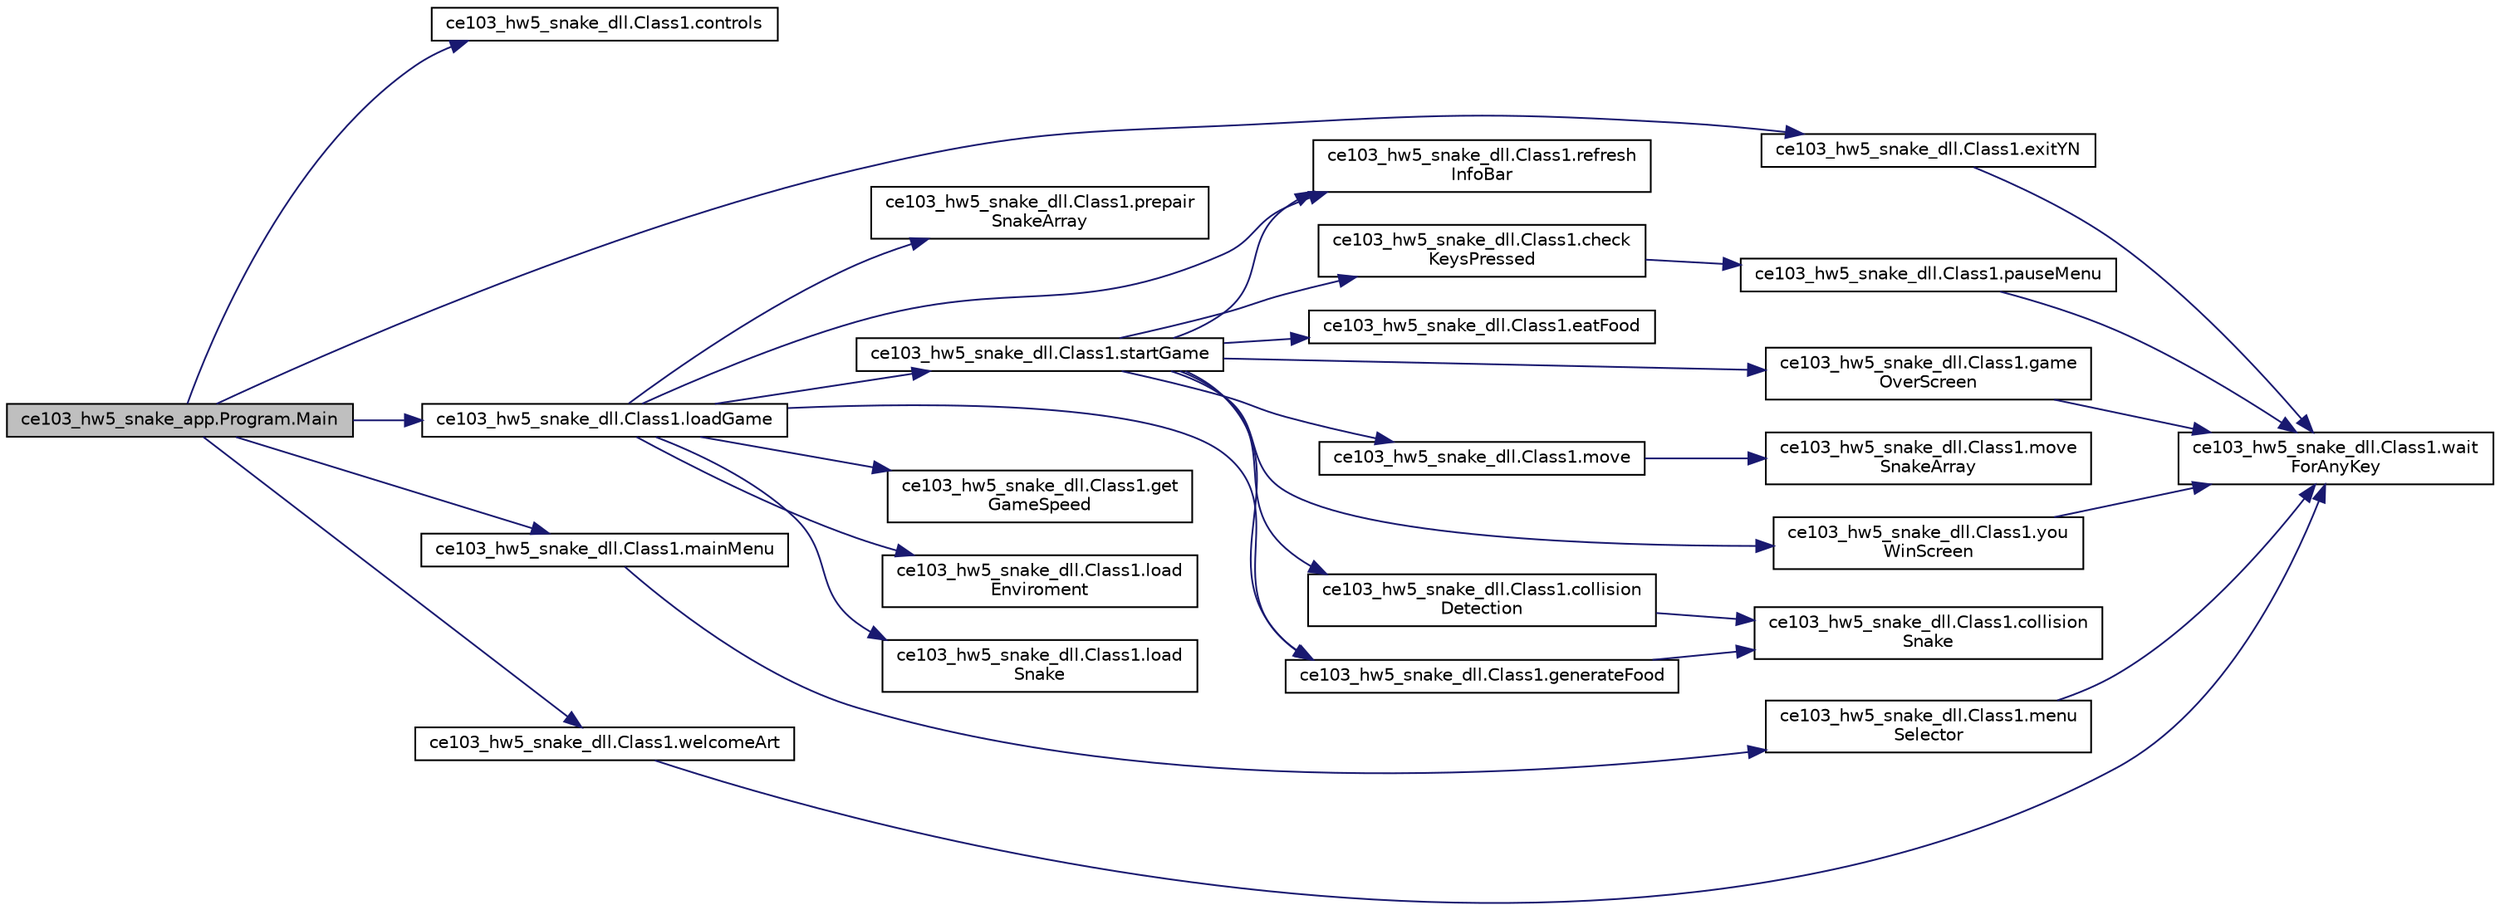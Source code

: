 digraph "ce103_hw5_snake_app.Program.Main"
{
 // INTERACTIVE_SVG=YES
 // LATEX_PDF_SIZE
  edge [fontname="Helvetica",fontsize="10",labelfontname="Helvetica",labelfontsize="10"];
  node [fontname="Helvetica",fontsize="10",shape=record];
  rankdir="LR";
  Node1 [label="ce103_hw5_snake_app.Program.Main",height=0.2,width=0.4,color="black", fillcolor="grey75", style="filled", fontcolor="black",tooltip=" "];
  Node1 -> Node2 [color="midnightblue",fontsize="10",style="solid",fontname="Helvetica"];
  Node2 [label="ce103_hw5_snake_dll.Class1.controls",height=0.2,width=0.4,color="black", fillcolor="white", style="filled",URL="$d2/dee/a00049.html#a02ff1cc59e436cf4144225d020f980c8",tooltip=" "];
  Node1 -> Node3 [color="midnightblue",fontsize="10",style="solid",fontname="Helvetica"];
  Node3 [label="ce103_hw5_snake_dll.Class1.exitYN",height=0.2,width=0.4,color="black", fillcolor="white", style="filled",URL="$d2/dee/a00049.html#a6ee411bf3ab695d2e525e1a2852160a9",tooltip=" "];
  Node3 -> Node4 [color="midnightblue",fontsize="10",style="solid",fontname="Helvetica"];
  Node4 [label="ce103_hw5_snake_dll.Class1.wait\lForAnyKey",height=0.2,width=0.4,color="black", fillcolor="white", style="filled",URL="$d2/dee/a00049.html#a75471862cf9ce7eadaa220273eae32bc",tooltip=" "];
  Node1 -> Node5 [color="midnightblue",fontsize="10",style="solid",fontname="Helvetica"];
  Node5 [label="ce103_hw5_snake_dll.Class1.loadGame",height=0.2,width=0.4,color="black", fillcolor="white", style="filled",URL="$d2/dee/a00049.html#ae1ba07842d976d2ca4e3feb68c0f3bde",tooltip=" "];
  Node5 -> Node6 [color="midnightblue",fontsize="10",style="solid",fontname="Helvetica"];
  Node6 [label="ce103_hw5_snake_dll.Class1.generateFood",height=0.2,width=0.4,color="black", fillcolor="white", style="filled",URL="$d2/dee/a00049.html#af339b90157df939f390ee61ad4840bdc",tooltip=" "];
  Node6 -> Node7 [color="midnightblue",fontsize="10",style="solid",fontname="Helvetica"];
  Node7 [label="ce103_hw5_snake_dll.Class1.collision\lSnake",height=0.2,width=0.4,color="black", fillcolor="white", style="filled",URL="$d2/dee/a00049.html#a38f4ba5cf7dab19d81e0d9a78e1fd7f8",tooltip=" "];
  Node5 -> Node8 [color="midnightblue",fontsize="10",style="solid",fontname="Helvetica"];
  Node8 [label="ce103_hw5_snake_dll.Class1.get\lGameSpeed",height=0.2,width=0.4,color="black", fillcolor="white", style="filled",URL="$d2/dee/a00049.html#a5c1a9f0d6092f2ab00a8f6aefa770fba",tooltip=" "];
  Node5 -> Node9 [color="midnightblue",fontsize="10",style="solid",fontname="Helvetica"];
  Node9 [label="ce103_hw5_snake_dll.Class1.load\lEnviroment",height=0.2,width=0.4,color="black", fillcolor="white", style="filled",URL="$d2/dee/a00049.html#ab6aa67448adac1e3c4ec4cb84b0fc7b5",tooltip=" "];
  Node5 -> Node10 [color="midnightblue",fontsize="10",style="solid",fontname="Helvetica"];
  Node10 [label="ce103_hw5_snake_dll.Class1.load\lSnake",height=0.2,width=0.4,color="black", fillcolor="white", style="filled",URL="$d2/dee/a00049.html#afeb519ee364f67bbe98472199291405c",tooltip=" "];
  Node5 -> Node11 [color="midnightblue",fontsize="10",style="solid",fontname="Helvetica"];
  Node11 [label="ce103_hw5_snake_dll.Class1.prepair\lSnakeArray",height=0.2,width=0.4,color="black", fillcolor="white", style="filled",URL="$d2/dee/a00049.html#ac43d05c38f9f41dbc42a3a6bcb442f14",tooltip=" "];
  Node5 -> Node12 [color="midnightblue",fontsize="10",style="solid",fontname="Helvetica"];
  Node12 [label="ce103_hw5_snake_dll.Class1.refresh\lInfoBar",height=0.2,width=0.4,color="black", fillcolor="white", style="filled",URL="$d2/dee/a00049.html#a8bda7f6ff9d0ba312fe837c8beae3654",tooltip=" "];
  Node5 -> Node13 [color="midnightblue",fontsize="10",style="solid",fontname="Helvetica"];
  Node13 [label="ce103_hw5_snake_dll.Class1.startGame",height=0.2,width=0.4,color="black", fillcolor="white", style="filled",URL="$d2/dee/a00049.html#a0626383942e49c51e4c4a47e1bb4ce1c",tooltip=" "];
  Node13 -> Node14 [color="midnightblue",fontsize="10",style="solid",fontname="Helvetica"];
  Node14 [label="ce103_hw5_snake_dll.Class1.check\lKeysPressed",height=0.2,width=0.4,color="black", fillcolor="white", style="filled",URL="$d2/dee/a00049.html#a92d6631f31a8552bdc9d5e3caff31fb0",tooltip=" "];
  Node14 -> Node15 [color="midnightblue",fontsize="10",style="solid",fontname="Helvetica"];
  Node15 [label="ce103_hw5_snake_dll.Class1.pauseMenu",height=0.2,width=0.4,color="black", fillcolor="white", style="filled",URL="$d2/dee/a00049.html#aff195689d111b585591b6b6844dbd372",tooltip=" "];
  Node15 -> Node4 [color="midnightblue",fontsize="10",style="solid",fontname="Helvetica"];
  Node13 -> Node16 [color="midnightblue",fontsize="10",style="solid",fontname="Helvetica"];
  Node16 [label="ce103_hw5_snake_dll.Class1.collision\lDetection",height=0.2,width=0.4,color="black", fillcolor="white", style="filled",URL="$d2/dee/a00049.html#a2d3bc264f8103c1883ade4393a159725",tooltip=" "];
  Node16 -> Node7 [color="midnightblue",fontsize="10",style="solid",fontname="Helvetica"];
  Node13 -> Node17 [color="midnightblue",fontsize="10",style="solid",fontname="Helvetica"];
  Node17 [label="ce103_hw5_snake_dll.Class1.eatFood",height=0.2,width=0.4,color="black", fillcolor="white", style="filled",URL="$d2/dee/a00049.html#a08ada322cfc8ae6e7dd55fab1045d223",tooltip=" "];
  Node13 -> Node18 [color="midnightblue",fontsize="10",style="solid",fontname="Helvetica"];
  Node18 [label="ce103_hw5_snake_dll.Class1.game\lOverScreen",height=0.2,width=0.4,color="black", fillcolor="white", style="filled",URL="$d2/dee/a00049.html#ae31c93e368ca652c25c8d0dc2bc58744",tooltip=" "];
  Node18 -> Node4 [color="midnightblue",fontsize="10",style="solid",fontname="Helvetica"];
  Node13 -> Node6 [color="midnightblue",fontsize="10",style="solid",fontname="Helvetica"];
  Node13 -> Node19 [color="midnightblue",fontsize="10",style="solid",fontname="Helvetica"];
  Node19 [label="ce103_hw5_snake_dll.Class1.move",height=0.2,width=0.4,color="black", fillcolor="white", style="filled",URL="$d2/dee/a00049.html#a028e04318430275ddaa13b78353e8f25",tooltip=" "];
  Node19 -> Node20 [color="midnightblue",fontsize="10",style="solid",fontname="Helvetica"];
  Node20 [label="ce103_hw5_snake_dll.Class1.move\lSnakeArray",height=0.2,width=0.4,color="black", fillcolor="white", style="filled",URL="$d2/dee/a00049.html#a17086b05773355a15f3b67086831d497",tooltip=" "];
  Node13 -> Node12 [color="midnightblue",fontsize="10",style="solid",fontname="Helvetica"];
  Node13 -> Node21 [color="midnightblue",fontsize="10",style="solid",fontname="Helvetica"];
  Node21 [label="ce103_hw5_snake_dll.Class1.you\lWinScreen",height=0.2,width=0.4,color="black", fillcolor="white", style="filled",URL="$d2/dee/a00049.html#aca109a5aa4f94363f513078ec12bb9d5",tooltip=" "];
  Node21 -> Node4 [color="midnightblue",fontsize="10",style="solid",fontname="Helvetica"];
  Node1 -> Node22 [color="midnightblue",fontsize="10",style="solid",fontname="Helvetica"];
  Node22 [label="ce103_hw5_snake_dll.Class1.mainMenu",height=0.2,width=0.4,color="black", fillcolor="white", style="filled",URL="$d2/dee/a00049.html#a46379c5bc52b54e0e0fbcd0182320aeb",tooltip=" "];
  Node22 -> Node23 [color="midnightblue",fontsize="10",style="solid",fontname="Helvetica"];
  Node23 [label="ce103_hw5_snake_dll.Class1.menu\lSelector",height=0.2,width=0.4,color="black", fillcolor="white", style="filled",URL="$d2/dee/a00049.html#abd8c24a16272ff27022ef8c6f1fc8524",tooltip=" "];
  Node23 -> Node4 [color="midnightblue",fontsize="10",style="solid",fontname="Helvetica"];
  Node1 -> Node24 [color="midnightblue",fontsize="10",style="solid",fontname="Helvetica"];
  Node24 [label="ce103_hw5_snake_dll.Class1.welcomeArt",height=0.2,width=0.4,color="black", fillcolor="white", style="filled",URL="$d2/dee/a00049.html#a865fe7a628bbc7ab78cafd00a8f2b4ad",tooltip=" "];
  Node24 -> Node4 [color="midnightblue",fontsize="10",style="solid",fontname="Helvetica"];
}
